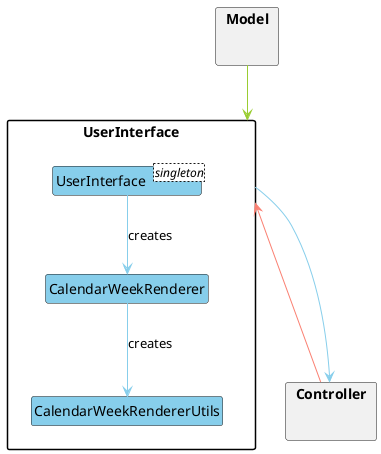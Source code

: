 @startuml
skinparam Shadowing false
skinparam MinClassWidth 100
skinparam classBackgroundColor #SkyBlue
skinparam packageStyle rectangle
hide circle
hide members

package UserInterface {
    class UserInterface <singleton>
    class CalendarWeekRenderer
    class CalendarWeekRendererUtils

    UserInterface -[#SkyBlue]-> CalendarWeekRenderer : creates
    CalendarWeekRenderer -[#SkyBlue][dotted]-> CalendarWeekRendererUtils : creates
}

package Model {

}

package Controller {

}

Model -[#YellowGreen]-> UserInterface
UserInterface -[#SkyBlue]--> Controller
Controller -[#Salmon]-> UserInterface



@enduml